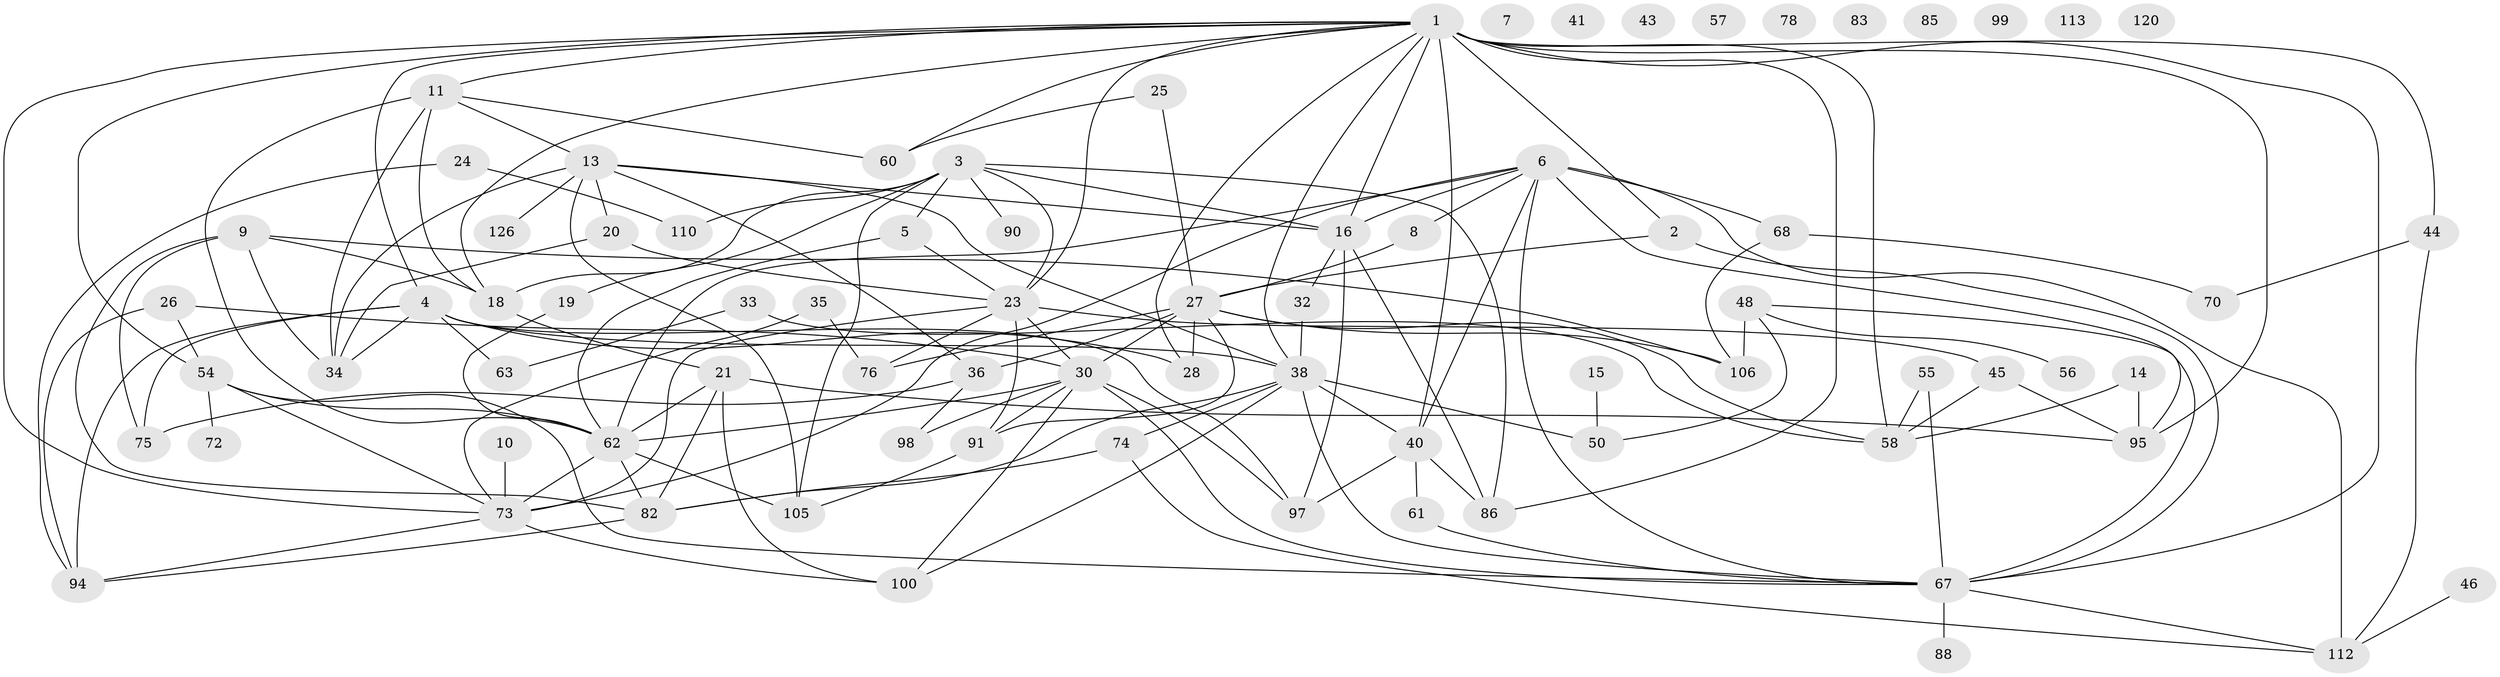 // original degree distribution, {6: 0.08461538461538462, 3: 0.16923076923076924, 5: 0.14615384615384616, 4: 0.2, 0: 0.07692307692307693, 2: 0.23076923076923078, 1: 0.06923076923076923, 9: 0.007692307692307693, 8: 0.007692307692307693, 7: 0.007692307692307693}
// Generated by graph-tools (version 1.1) at 2025/16/03/04/25 18:16:29]
// undirected, 78 vertices, 149 edges
graph export_dot {
graph [start="1"]
  node [color=gray90,style=filled];
  1 [super="+47+66+65"];
  2;
  3 [super="+39+53"];
  4 [super="+29"];
  5;
  6 [super="+42+12"];
  7;
  8;
  9 [super="+77+17"];
  10;
  11 [super="+87"];
  13 [super="+22"];
  14;
  15;
  16 [super="+108"];
  18;
  19 [super="+69"];
  20;
  21 [super="+93"];
  23 [super="+52"];
  24;
  25;
  26;
  27 [super="+31+37"];
  28 [super="+81"];
  30 [super="+118+89"];
  32;
  33;
  34;
  35;
  36;
  38 [super="+51+114"];
  40 [super="+101"];
  41;
  43;
  44;
  45 [super="+80+59"];
  46;
  48 [super="+115"];
  50 [super="+116"];
  54;
  55;
  56;
  57;
  58 [super="+84"];
  60 [super="+64"];
  61;
  62 [super="+123"];
  63;
  67 [super="+96"];
  68;
  70;
  72;
  73 [super="+79"];
  74 [super="+117"];
  75;
  76;
  78;
  82 [super="+104"];
  83;
  85;
  86;
  88 [super="+125"];
  90;
  91;
  94;
  95;
  97;
  98;
  99;
  100 [super="+103"];
  105;
  106;
  110;
  112;
  113;
  120;
  126;
  1 -- 86 [weight=2];
  1 -- 60;
  1 -- 2;
  1 -- 11;
  1 -- 67 [weight=2];
  1 -- 38;
  1 -- 40 [weight=2];
  1 -- 73;
  1 -- 44;
  1 -- 16;
  1 -- 54;
  1 -- 58;
  1 -- 28;
  1 -- 4;
  1 -- 18;
  1 -- 23;
  1 -- 95;
  2 -- 67;
  2 -- 27;
  3 -- 5;
  3 -- 18;
  3 -- 90;
  3 -- 19;
  3 -- 86;
  3 -- 105;
  3 -- 110;
  3 -- 16;
  3 -- 23;
  4 -- 28;
  4 -- 34;
  4 -- 75;
  4 -- 97;
  4 -- 38;
  4 -- 94;
  4 -- 63;
  5 -- 62;
  5 -- 23;
  6 -- 8;
  6 -- 67;
  6 -- 68;
  6 -- 40;
  6 -- 73;
  6 -- 95;
  6 -- 112;
  6 -- 62;
  6 -- 16;
  8 -- 27;
  9 -- 18;
  9 -- 34;
  9 -- 82;
  9 -- 75;
  9 -- 106;
  10 -- 73;
  11 -- 34;
  11 -- 62;
  11 -- 18;
  11 -- 13;
  11 -- 60;
  13 -- 16;
  13 -- 20;
  13 -- 126;
  13 -- 34;
  13 -- 36;
  13 -- 38;
  13 -- 105;
  14 -- 58;
  14 -- 95;
  15 -- 50;
  16 -- 32;
  16 -- 97;
  16 -- 86;
  18 -- 21;
  19 -- 62;
  20 -- 34;
  20 -- 23;
  21 -- 82;
  21 -- 62;
  21 -- 95;
  21 -- 100;
  23 -- 73;
  23 -- 76;
  23 -- 45;
  23 -- 91;
  23 -- 30;
  24 -- 94;
  24 -- 110;
  25 -- 60;
  25 -- 27;
  26 -- 54;
  26 -- 94;
  26 -- 30;
  27 -- 36;
  27 -- 106;
  27 -- 58;
  27 -- 76 [weight=2];
  27 -- 91;
  27 -- 28;
  27 -- 30;
  30 -- 62;
  30 -- 97;
  30 -- 98;
  30 -- 91;
  30 -- 100;
  30 -- 67;
  32 -- 38;
  33 -- 58;
  33 -- 63;
  35 -- 73;
  35 -- 76;
  36 -- 75;
  36 -- 98;
  38 -- 74 [weight=3];
  38 -- 50;
  38 -- 40 [weight=2];
  38 -- 82;
  38 -- 67;
  38 -- 100;
  40 -- 97;
  40 -- 86;
  40 -- 61;
  44 -- 70;
  44 -- 112;
  45 -- 58;
  45 -- 95;
  46 -- 112;
  48 -- 56 [weight=2];
  48 -- 106;
  48 -- 50;
  48 -- 67;
  54 -- 67;
  54 -- 72;
  54 -- 62;
  54 -- 73;
  55 -- 58;
  55 -- 67;
  61 -- 67;
  62 -- 105 [weight=2];
  62 -- 73;
  62 -- 82;
  67 -- 112;
  67 -- 88;
  68 -- 70;
  68 -- 106;
  73 -- 94;
  73 -- 100;
  74 -- 112;
  74 -- 82;
  82 -- 94;
  91 -- 105;
}

